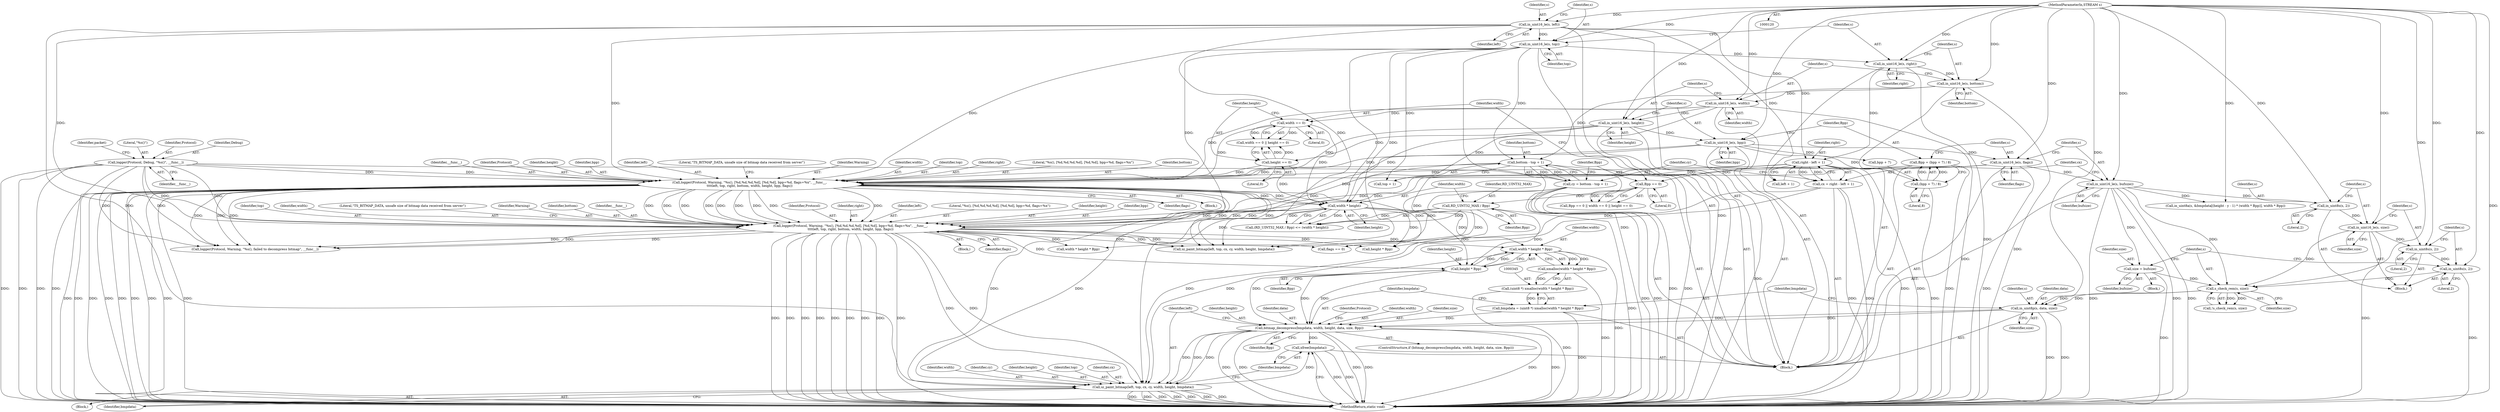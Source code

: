 digraph "0_rdesktop_4dca546d04321a610c1835010b5dad85163b65e1_7@API" {
"1000376" [label="(Call,xfree(bmpdata))"];
"1000361" [label="(Call,ui_paint_bitmap(left, top, cx, cy, width, height, bmpdata))"];
"1000235" [label="(Call,logger(Protocol, Warning, \"%s(), [%d,%d,%d,%d], [%d,%d], bpp=%d, flags=%x\", __func__,\n\t\t\t\tleft, top, right, bottom, width, height, bpp, flags))"];
"1000209" [label="(Call,logger(Protocol, Warning, \"%s(), [%d,%d,%d,%d], [%d,%d], bpp=%d, flags=%x\", __func__,\n\t\t\t\tleft, top, right, bottom, width, height, bpp, flags))"];
"1000138" [label="(Call,logger(Protocol, Debug, \"%s()\", __func__))"];
"1000148" [label="(Call,in_uint16_le(s, left))"];
"1000121" [label="(MethodParameterIn,STREAM s)"];
"1000151" [label="(Call,in_uint16_le(s, top))"];
"1000184" [label="(Call,right - left + 1)"];
"1000154" [label="(Call,in_uint16_le(s, right))"];
"1000191" [label="(Call,bottom - top + 1)"];
"1000157" [label="(Call,in_uint16_le(s, bottom))"];
"1000202" [label="(Call,width == 0)"];
"1000160" [label="(Call,in_uint16_le(s, width))"];
"1000205" [label="(Call,height == 0)"];
"1000163" [label="(Call,in_uint16_le(s, height))"];
"1000166" [label="(Call,in_uint16_le(s, bpp))"];
"1000176" [label="(Call,in_uint16_le(s, flags))"];
"1000231" [label="(Call,width * height)"];
"1000182" [label="(Call,cx = right - left + 1)"];
"1000189" [label="(Call,cy = bottom - top + 1)"];
"1000353" [label="(Call,bitmap_decompress(bmpdata, width, height, data, size, Bpp))"];
"1000342" [label="(Call,bmpdata = (uint8 *) xmalloc(width * height * Bpp))"];
"1000344" [label="(Call,(uint8 *) xmalloc(width * height * Bpp))"];
"1000346" [label="(Call,xmalloc(width * height * Bpp))"];
"1000347" [label="(Call,width * height * Bpp)"];
"1000349" [label="(Call,height * Bpp)"];
"1000228" [label="(Call,RD_UINT32_MAX / Bpp)"];
"1000198" [label="(Call,Bpp == 0)"];
"1000169" [label="(Call,Bpp = (bpp + 7) / 8)"];
"1000171" [label="(Call,(bpp + 7) / 8)"];
"1000338" [label="(Call,in_uint8p(s, data, size))"];
"1000330" [label="(Call,s_check_rem(s, size))"];
"1000325" [label="(Call,in_uint8s(s, 2))"];
"1000322" [label="(Call,in_uint8s(s, 2))"];
"1000319" [label="(Call,in_uint16_le(s, size))"];
"1000316" [label="(Call,in_uint8s(s, 2))"];
"1000179" [label="(Call,in_uint16_le(s, bufsize))"];
"1000311" [label="(Call,size = bufsize)"];
"1000246" [label="(Identifier,bpp)"];
"1000244" [label="(Identifier,width)"];
"1000175" [label="(Literal,8)"];
"1000249" [label="(Literal,\"TS_BITMAP_DATA, unsafe size of bitmap data received from server\")"];
"1000354" [label="(Identifier,bmpdata)"];
"1000228" [label="(Call,RD_UINT32_MAX / Bpp)"];
"1000180" [label="(Identifier,s)"];
"1000142" [label="(Identifier,__func__)"];
"1000363" [label="(Identifier,top)"];
"1000140" [label="(Identifier,Debug)"];
"1000330" [label="(Call,s_check_rem(s, size))"];
"1000153" [label="(Identifier,top)"];
"1000235" [label="(Call,logger(Protocol, Warning, \"%s(), [%d,%d,%d,%d], [%d,%d], bpp=%d, flags=%x\", __func__,\n\t\t\t\tleft, top, right, bottom, width, height, bpp, flags))"];
"1000155" [label="(Identifier,s)"];
"1000177" [label="(Identifier,s)"];
"1000150" [label="(Identifier,left)"];
"1000317" [label="(Identifier,s)"];
"1000216" [label="(Identifier,right)"];
"1000192" [label="(Identifier,bottom)"];
"1000239" [label="(Identifier,__func__)"];
"1000351" [label="(Identifier,Bpp)"];
"1000169" [label="(Call,Bpp = (bpp + 7) / 8)"];
"1000331" [label="(Identifier,s)"];
"1000198" [label="(Call,Bpp == 0)"];
"1000378" [label="(MethodReturn,static void)"];
"1000145" [label="(Identifier,packet)"];
"1000340" [label="(Identifier,data)"];
"1000342" [label="(Call,bmpdata = (uint8 *) xmalloc(width * height * Bpp))"];
"1000364" [label="(Identifier,cx)"];
"1000189" [label="(Call,cy = bottom - top + 1)"];
"1000193" [label="(Call,top + 1)"];
"1000241" [label="(Identifier,top)"];
"1000212" [label="(Literal,\"%s(), [%d,%d,%d,%d], [%d,%d], bpp=%d, flags=%x\")"];
"1000318" [label="(Literal,2)"];
"1000236" [label="(Identifier,Protocol)"];
"1000217" [label="(Identifier,bottom)"];
"1000166" [label="(Call,in_uint16_le(s, bpp))"];
"1000181" [label="(Identifier,bufsize)"];
"1000121" [label="(MethodParameterIn,STREAM s)"];
"1000182" [label="(Call,cx = right - left + 1)"];
"1000213" [label="(Identifier,__func__)"];
"1000210" [label="(Identifier,Protocol)"];
"1000350" [label="(Identifier,height)"];
"1000320" [label="(Identifier,s)"];
"1000344" [label="(Call,(uint8 *) xmalloc(width * height * Bpp))"];
"1000141" [label="(Literal,\"%s()\")"];
"1000162" [label="(Identifier,width)"];
"1000183" [label="(Identifier,cx)"];
"1000156" [label="(Identifier,right)"];
"1000242" [label="(Identifier,right)"];
"1000163" [label="(Call,in_uint16_le(s, height))"];
"1000265" [label="(Call,height * Bpp)"];
"1000325" [label="(Call,in_uint8s(s, 2))"];
"1000203" [label="(Identifier,width)"];
"1000312" [label="(Identifier,size)"];
"1000346" [label="(Call,xmalloc(width * height * Bpp))"];
"1000176" [label="(Call,in_uint16_le(s, flags))"];
"1000233" [label="(Identifier,height)"];
"1000219" [label="(Identifier,height)"];
"1000232" [label="(Identifier,width)"];
"1000209" [label="(Call,logger(Protocol, Warning, \"%s(), [%d,%d,%d,%d], [%d,%d], bpp=%d, flags=%x\", __func__,\n\t\t\t\tleft, top, right, bottom, width, height, bpp, flags))"];
"1000240" [label="(Identifier,left)"];
"1000185" [label="(Identifier,right)"];
"1000229" [label="(Identifier,RD_UINT32_MAX)"];
"1000366" [label="(Identifier,width)"];
"1000376" [label="(Call,xfree(bmpdata))"];
"1000220" [label="(Identifier,bpp)"];
"1000152" [label="(Identifier,s)"];
"1000207" [label="(Literal,0)"];
"1000238" [label="(Literal,\"%s(), [%d,%d,%d,%d], [%d,%d], bpp=%d, flags=%x\")"];
"1000324" [label="(Literal,2)"];
"1000199" [label="(Identifier,Bpp)"];
"1000341" [label="(Identifier,size)"];
"1000263" [label="(Call,width * height * Bpp)"];
"1000158" [label="(Identifier,s)"];
"1000214" [label="(Identifier,left)"];
"1000204" [label="(Literal,0)"];
"1000234" [label="(Block,)"];
"1000295" [label="(Call,ui_paint_bitmap(left, top, cx, cy, width, height, bmpdata))"];
"1000191" [label="(Call,bottom - top + 1)"];
"1000171" [label="(Call,(bpp + 7) / 8)"];
"1000352" [label="(ControlStructure,if (bitmap_decompress(bmpdata, width, height, data, size, Bpp)))"];
"1000365" [label="(Identifier,cy)"];
"1000327" [label="(Literal,2)"];
"1000154" [label="(Call,in_uint16_le(s, right))"];
"1000362" [label="(Identifier,left)"];
"1000138" [label="(Call,logger(Protocol, Debug, \"%s()\", __func__))"];
"1000237" [label="(Identifier,Warning)"];
"1000323" [label="(Identifier,s)"];
"1000315" [label="(Block,)"];
"1000353" [label="(Call,bitmap_decompress(bmpdata, width, height, data, size, Bpp))"];
"1000170" [label="(Identifier,Bpp)"];
"1000253" [label="(Call,flags == 0)"];
"1000223" [label="(Literal,\"TS_BITMAP_DATA, unsafe size of bitmap data received from server\")"];
"1000151" [label="(Call,in_uint16_le(s, top))"];
"1000206" [label="(Identifier,height)"];
"1000164" [label="(Identifier,s)"];
"1000311" [label="(Call,size = bufsize)"];
"1000347" [label="(Call,width * height * Bpp)"];
"1000349" [label="(Call,height * Bpp)"];
"1000356" [label="(Identifier,height)"];
"1000357" [label="(Identifier,data)"];
"1000310" [label="(Block,)"];
"1000165" [label="(Identifier,height)"];
"1000202" [label="(Call,width == 0)"];
"1000211" [label="(Identifier,Warning)"];
"1000197" [label="(Call,Bpp == 0 || width == 0 || height == 0)"];
"1000149" [label="(Identifier,s)"];
"1000339" [label="(Identifier,s)"];
"1000371" [label="(Call,logger(Protocol, Warning, \"%s(), failed to decompress bitmap\", __func__))"];
"1000367" [label="(Identifier,height)"];
"1000122" [label="(Block,)"];
"1000326" [label="(Identifier,s)"];
"1000231" [label="(Call,width * height)"];
"1000329" [label="(Call,!s_check_rem(s, size))"];
"1000167" [label="(Identifier,s)"];
"1000360" [label="(Block,)"];
"1000148" [label="(Call,in_uint16_le(s, left))"];
"1000243" [label="(Identifier,bottom)"];
"1000338" [label="(Call,in_uint8p(s, data, size))"];
"1000361" [label="(Call,ui_paint_bitmap(left, top, cx, cy, width, height, bmpdata))"];
"1000190" [label="(Identifier,cy)"];
"1000372" [label="(Identifier,Protocol)"];
"1000157" [label="(Call,in_uint16_le(s, bottom))"];
"1000321" [label="(Identifier,size)"];
"1000200" [label="(Literal,0)"];
"1000168" [label="(Identifier,bpp)"];
"1000316" [label="(Call,in_uint8s(s, 2))"];
"1000348" [label="(Identifier,width)"];
"1000227" [label="(Call,(RD_UINT32_MAX / Bpp) <= (width * height))"];
"1000186" [label="(Call,left + 1)"];
"1000319" [label="(Call,in_uint16_le(s, size))"];
"1000161" [label="(Identifier,s)"];
"1000359" [label="(Identifier,Bpp)"];
"1000332" [label="(Identifier,size)"];
"1000172" [label="(Call,bpp + 7)"];
"1000160" [label="(Call,in_uint16_le(s, width))"];
"1000355" [label="(Identifier,width)"];
"1000377" [label="(Identifier,bmpdata)"];
"1000221" [label="(Identifier,flags)"];
"1000230" [label="(Identifier,Bpp)"];
"1000313" [label="(Identifier,bufsize)"];
"1000184" [label="(Call,right - left + 1)"];
"1000201" [label="(Call,width == 0 || height == 0)"];
"1000178" [label="(Identifier,flags)"];
"1000139" [label="(Identifier,Protocol)"];
"1000247" [label="(Identifier,flags)"];
"1000322" [label="(Call,in_uint8s(s, 2))"];
"1000278" [label="(Call,in_uint8a(s, &bmpdata[(height - y - 1) * (width * Bpp)], width * Bpp))"];
"1000159" [label="(Identifier,bottom)"];
"1000245" [label="(Identifier,height)"];
"1000343" [label="(Identifier,bmpdata)"];
"1000208" [label="(Block,)"];
"1000218" [label="(Identifier,width)"];
"1000179" [label="(Call,in_uint16_le(s, bufsize))"];
"1000205" [label="(Call,height == 0)"];
"1000368" [label="(Identifier,bmpdata)"];
"1000358" [label="(Identifier,size)"];
"1000215" [label="(Identifier,top)"];
"1000376" -> "1000122"  [label="AST: "];
"1000376" -> "1000377"  [label="CFG: "];
"1000377" -> "1000376"  [label="AST: "];
"1000378" -> "1000376"  [label="CFG: "];
"1000376" -> "1000378"  [label="DDG: "];
"1000376" -> "1000378"  [label="DDG: "];
"1000361" -> "1000376"  [label="DDG: "];
"1000353" -> "1000376"  [label="DDG: "];
"1000361" -> "1000360"  [label="AST: "];
"1000361" -> "1000368"  [label="CFG: "];
"1000362" -> "1000361"  [label="AST: "];
"1000363" -> "1000361"  [label="AST: "];
"1000364" -> "1000361"  [label="AST: "];
"1000365" -> "1000361"  [label="AST: "];
"1000366" -> "1000361"  [label="AST: "];
"1000367" -> "1000361"  [label="AST: "];
"1000368" -> "1000361"  [label="AST: "];
"1000377" -> "1000361"  [label="CFG: "];
"1000361" -> "1000378"  [label="DDG: "];
"1000361" -> "1000378"  [label="DDG: "];
"1000361" -> "1000378"  [label="DDG: "];
"1000361" -> "1000378"  [label="DDG: "];
"1000361" -> "1000378"  [label="DDG: "];
"1000361" -> "1000378"  [label="DDG: "];
"1000361" -> "1000378"  [label="DDG: "];
"1000235" -> "1000361"  [label="DDG: "];
"1000235" -> "1000361"  [label="DDG: "];
"1000209" -> "1000361"  [label="DDG: "];
"1000209" -> "1000361"  [label="DDG: "];
"1000148" -> "1000361"  [label="DDG: "];
"1000151" -> "1000361"  [label="DDG: "];
"1000182" -> "1000361"  [label="DDG: "];
"1000189" -> "1000361"  [label="DDG: "];
"1000353" -> "1000361"  [label="DDG: "];
"1000353" -> "1000361"  [label="DDG: "];
"1000353" -> "1000361"  [label="DDG: "];
"1000235" -> "1000234"  [label="AST: "];
"1000235" -> "1000247"  [label="CFG: "];
"1000236" -> "1000235"  [label="AST: "];
"1000237" -> "1000235"  [label="AST: "];
"1000238" -> "1000235"  [label="AST: "];
"1000239" -> "1000235"  [label="AST: "];
"1000240" -> "1000235"  [label="AST: "];
"1000241" -> "1000235"  [label="AST: "];
"1000242" -> "1000235"  [label="AST: "];
"1000243" -> "1000235"  [label="AST: "];
"1000244" -> "1000235"  [label="AST: "];
"1000245" -> "1000235"  [label="AST: "];
"1000246" -> "1000235"  [label="AST: "];
"1000247" -> "1000235"  [label="AST: "];
"1000249" -> "1000235"  [label="CFG: "];
"1000235" -> "1000378"  [label="DDG: "];
"1000235" -> "1000378"  [label="DDG: "];
"1000235" -> "1000378"  [label="DDG: "];
"1000235" -> "1000378"  [label="DDG: "];
"1000235" -> "1000378"  [label="DDG: "];
"1000235" -> "1000378"  [label="DDG: "];
"1000235" -> "1000378"  [label="DDG: "];
"1000235" -> "1000378"  [label="DDG: "];
"1000235" -> "1000378"  [label="DDG: "];
"1000209" -> "1000235"  [label="DDG: "];
"1000209" -> "1000235"  [label="DDG: "];
"1000209" -> "1000235"  [label="DDG: "];
"1000209" -> "1000235"  [label="DDG: "];
"1000209" -> "1000235"  [label="DDG: "];
"1000209" -> "1000235"  [label="DDG: "];
"1000209" -> "1000235"  [label="DDG: "];
"1000209" -> "1000235"  [label="DDG: "];
"1000209" -> "1000235"  [label="DDG: "];
"1000138" -> "1000235"  [label="DDG: "];
"1000138" -> "1000235"  [label="DDG: "];
"1000148" -> "1000235"  [label="DDG: "];
"1000151" -> "1000235"  [label="DDG: "];
"1000184" -> "1000235"  [label="DDG: "];
"1000191" -> "1000235"  [label="DDG: "];
"1000231" -> "1000235"  [label="DDG: "];
"1000231" -> "1000235"  [label="DDG: "];
"1000166" -> "1000235"  [label="DDG: "];
"1000176" -> "1000235"  [label="DDG: "];
"1000235" -> "1000253"  [label="DDG: "];
"1000235" -> "1000263"  [label="DDG: "];
"1000235" -> "1000265"  [label="DDG: "];
"1000235" -> "1000295"  [label="DDG: "];
"1000235" -> "1000295"  [label="DDG: "];
"1000235" -> "1000347"  [label="DDG: "];
"1000235" -> "1000349"  [label="DDG: "];
"1000235" -> "1000371"  [label="DDG: "];
"1000235" -> "1000371"  [label="DDG: "];
"1000235" -> "1000371"  [label="DDG: "];
"1000209" -> "1000208"  [label="AST: "];
"1000209" -> "1000221"  [label="CFG: "];
"1000210" -> "1000209"  [label="AST: "];
"1000211" -> "1000209"  [label="AST: "];
"1000212" -> "1000209"  [label="AST: "];
"1000213" -> "1000209"  [label="AST: "];
"1000214" -> "1000209"  [label="AST: "];
"1000215" -> "1000209"  [label="AST: "];
"1000216" -> "1000209"  [label="AST: "];
"1000217" -> "1000209"  [label="AST: "];
"1000218" -> "1000209"  [label="AST: "];
"1000219" -> "1000209"  [label="AST: "];
"1000220" -> "1000209"  [label="AST: "];
"1000221" -> "1000209"  [label="AST: "];
"1000223" -> "1000209"  [label="CFG: "];
"1000209" -> "1000378"  [label="DDG: "];
"1000209" -> "1000378"  [label="DDG: "];
"1000209" -> "1000378"  [label="DDG: "];
"1000209" -> "1000378"  [label="DDG: "];
"1000209" -> "1000378"  [label="DDG: "];
"1000209" -> "1000378"  [label="DDG: "];
"1000209" -> "1000378"  [label="DDG: "];
"1000209" -> "1000378"  [label="DDG: "];
"1000209" -> "1000378"  [label="DDG: "];
"1000138" -> "1000209"  [label="DDG: "];
"1000138" -> "1000209"  [label="DDG: "];
"1000148" -> "1000209"  [label="DDG: "];
"1000151" -> "1000209"  [label="DDG: "];
"1000184" -> "1000209"  [label="DDG: "];
"1000191" -> "1000209"  [label="DDG: "];
"1000202" -> "1000209"  [label="DDG: "];
"1000160" -> "1000209"  [label="DDG: "];
"1000205" -> "1000209"  [label="DDG: "];
"1000163" -> "1000209"  [label="DDG: "];
"1000166" -> "1000209"  [label="DDG: "];
"1000176" -> "1000209"  [label="DDG: "];
"1000209" -> "1000231"  [label="DDG: "];
"1000209" -> "1000231"  [label="DDG: "];
"1000209" -> "1000253"  [label="DDG: "];
"1000209" -> "1000295"  [label="DDG: "];
"1000209" -> "1000295"  [label="DDG: "];
"1000209" -> "1000371"  [label="DDG: "];
"1000209" -> "1000371"  [label="DDG: "];
"1000209" -> "1000371"  [label="DDG: "];
"1000138" -> "1000122"  [label="AST: "];
"1000138" -> "1000142"  [label="CFG: "];
"1000139" -> "1000138"  [label="AST: "];
"1000140" -> "1000138"  [label="AST: "];
"1000141" -> "1000138"  [label="AST: "];
"1000142" -> "1000138"  [label="AST: "];
"1000145" -> "1000138"  [label="CFG: "];
"1000138" -> "1000378"  [label="DDG: "];
"1000138" -> "1000378"  [label="DDG: "];
"1000138" -> "1000378"  [label="DDG: "];
"1000138" -> "1000378"  [label="DDG: "];
"1000138" -> "1000371"  [label="DDG: "];
"1000138" -> "1000371"  [label="DDG: "];
"1000148" -> "1000122"  [label="AST: "];
"1000148" -> "1000150"  [label="CFG: "];
"1000149" -> "1000148"  [label="AST: "];
"1000150" -> "1000148"  [label="AST: "];
"1000152" -> "1000148"  [label="CFG: "];
"1000148" -> "1000378"  [label="DDG: "];
"1000121" -> "1000148"  [label="DDG: "];
"1000148" -> "1000151"  [label="DDG: "];
"1000148" -> "1000184"  [label="DDG: "];
"1000148" -> "1000186"  [label="DDG: "];
"1000148" -> "1000295"  [label="DDG: "];
"1000121" -> "1000120"  [label="AST: "];
"1000121" -> "1000378"  [label="DDG: "];
"1000121" -> "1000151"  [label="DDG: "];
"1000121" -> "1000154"  [label="DDG: "];
"1000121" -> "1000157"  [label="DDG: "];
"1000121" -> "1000160"  [label="DDG: "];
"1000121" -> "1000163"  [label="DDG: "];
"1000121" -> "1000166"  [label="DDG: "];
"1000121" -> "1000176"  [label="DDG: "];
"1000121" -> "1000179"  [label="DDG: "];
"1000121" -> "1000278"  [label="DDG: "];
"1000121" -> "1000316"  [label="DDG: "];
"1000121" -> "1000319"  [label="DDG: "];
"1000121" -> "1000322"  [label="DDG: "];
"1000121" -> "1000325"  [label="DDG: "];
"1000121" -> "1000330"  [label="DDG: "];
"1000121" -> "1000338"  [label="DDG: "];
"1000151" -> "1000122"  [label="AST: "];
"1000151" -> "1000153"  [label="CFG: "];
"1000152" -> "1000151"  [label="AST: "];
"1000153" -> "1000151"  [label="AST: "];
"1000155" -> "1000151"  [label="CFG: "];
"1000151" -> "1000378"  [label="DDG: "];
"1000151" -> "1000154"  [label="DDG: "];
"1000151" -> "1000191"  [label="DDG: "];
"1000151" -> "1000193"  [label="DDG: "];
"1000151" -> "1000295"  [label="DDG: "];
"1000184" -> "1000182"  [label="AST: "];
"1000184" -> "1000186"  [label="CFG: "];
"1000185" -> "1000184"  [label="AST: "];
"1000186" -> "1000184"  [label="AST: "];
"1000182" -> "1000184"  [label="CFG: "];
"1000184" -> "1000378"  [label="DDG: "];
"1000184" -> "1000378"  [label="DDG: "];
"1000184" -> "1000182"  [label="DDG: "];
"1000184" -> "1000182"  [label="DDG: "];
"1000154" -> "1000184"  [label="DDG: "];
"1000154" -> "1000122"  [label="AST: "];
"1000154" -> "1000156"  [label="CFG: "];
"1000155" -> "1000154"  [label="AST: "];
"1000156" -> "1000154"  [label="AST: "];
"1000158" -> "1000154"  [label="CFG: "];
"1000154" -> "1000378"  [label="DDG: "];
"1000154" -> "1000157"  [label="DDG: "];
"1000191" -> "1000189"  [label="AST: "];
"1000191" -> "1000193"  [label="CFG: "];
"1000192" -> "1000191"  [label="AST: "];
"1000193" -> "1000191"  [label="AST: "];
"1000189" -> "1000191"  [label="CFG: "];
"1000191" -> "1000378"  [label="DDG: "];
"1000191" -> "1000378"  [label="DDG: "];
"1000191" -> "1000189"  [label="DDG: "];
"1000191" -> "1000189"  [label="DDG: "];
"1000157" -> "1000191"  [label="DDG: "];
"1000157" -> "1000122"  [label="AST: "];
"1000157" -> "1000159"  [label="CFG: "];
"1000158" -> "1000157"  [label="AST: "];
"1000159" -> "1000157"  [label="AST: "];
"1000161" -> "1000157"  [label="CFG: "];
"1000157" -> "1000378"  [label="DDG: "];
"1000157" -> "1000160"  [label="DDG: "];
"1000202" -> "1000201"  [label="AST: "];
"1000202" -> "1000204"  [label="CFG: "];
"1000203" -> "1000202"  [label="AST: "];
"1000204" -> "1000202"  [label="AST: "];
"1000206" -> "1000202"  [label="CFG: "];
"1000201" -> "1000202"  [label="CFG: "];
"1000202" -> "1000201"  [label="DDG: "];
"1000202" -> "1000201"  [label="DDG: "];
"1000160" -> "1000202"  [label="DDG: "];
"1000202" -> "1000231"  [label="DDG: "];
"1000160" -> "1000122"  [label="AST: "];
"1000160" -> "1000162"  [label="CFG: "];
"1000161" -> "1000160"  [label="AST: "];
"1000162" -> "1000160"  [label="AST: "];
"1000164" -> "1000160"  [label="CFG: "];
"1000160" -> "1000378"  [label="DDG: "];
"1000160" -> "1000163"  [label="DDG: "];
"1000160" -> "1000231"  [label="DDG: "];
"1000205" -> "1000201"  [label="AST: "];
"1000205" -> "1000207"  [label="CFG: "];
"1000206" -> "1000205"  [label="AST: "];
"1000207" -> "1000205"  [label="AST: "];
"1000201" -> "1000205"  [label="CFG: "];
"1000205" -> "1000201"  [label="DDG: "];
"1000205" -> "1000201"  [label="DDG: "];
"1000163" -> "1000205"  [label="DDG: "];
"1000205" -> "1000231"  [label="DDG: "];
"1000163" -> "1000122"  [label="AST: "];
"1000163" -> "1000165"  [label="CFG: "];
"1000164" -> "1000163"  [label="AST: "];
"1000165" -> "1000163"  [label="AST: "];
"1000167" -> "1000163"  [label="CFG: "];
"1000163" -> "1000378"  [label="DDG: "];
"1000163" -> "1000166"  [label="DDG: "];
"1000163" -> "1000231"  [label="DDG: "];
"1000166" -> "1000122"  [label="AST: "];
"1000166" -> "1000168"  [label="CFG: "];
"1000167" -> "1000166"  [label="AST: "];
"1000168" -> "1000166"  [label="AST: "];
"1000170" -> "1000166"  [label="CFG: "];
"1000166" -> "1000378"  [label="DDG: "];
"1000166" -> "1000171"  [label="DDG: "];
"1000166" -> "1000172"  [label="DDG: "];
"1000166" -> "1000176"  [label="DDG: "];
"1000176" -> "1000122"  [label="AST: "];
"1000176" -> "1000178"  [label="CFG: "];
"1000177" -> "1000176"  [label="AST: "];
"1000178" -> "1000176"  [label="AST: "];
"1000180" -> "1000176"  [label="CFG: "];
"1000176" -> "1000378"  [label="DDG: "];
"1000176" -> "1000179"  [label="DDG: "];
"1000176" -> "1000253"  [label="DDG: "];
"1000231" -> "1000227"  [label="AST: "];
"1000231" -> "1000233"  [label="CFG: "];
"1000232" -> "1000231"  [label="AST: "];
"1000233" -> "1000231"  [label="AST: "];
"1000227" -> "1000231"  [label="CFG: "];
"1000231" -> "1000227"  [label="DDG: "];
"1000231" -> "1000227"  [label="DDG: "];
"1000231" -> "1000263"  [label="DDG: "];
"1000231" -> "1000265"  [label="DDG: "];
"1000231" -> "1000347"  [label="DDG: "];
"1000231" -> "1000349"  [label="DDG: "];
"1000182" -> "1000122"  [label="AST: "];
"1000183" -> "1000182"  [label="AST: "];
"1000190" -> "1000182"  [label="CFG: "];
"1000182" -> "1000378"  [label="DDG: "];
"1000182" -> "1000378"  [label="DDG: "];
"1000182" -> "1000295"  [label="DDG: "];
"1000189" -> "1000122"  [label="AST: "];
"1000190" -> "1000189"  [label="AST: "];
"1000199" -> "1000189"  [label="CFG: "];
"1000189" -> "1000378"  [label="DDG: "];
"1000189" -> "1000378"  [label="DDG: "];
"1000189" -> "1000295"  [label="DDG: "];
"1000353" -> "1000352"  [label="AST: "];
"1000353" -> "1000359"  [label="CFG: "];
"1000354" -> "1000353"  [label="AST: "];
"1000355" -> "1000353"  [label="AST: "];
"1000356" -> "1000353"  [label="AST: "];
"1000357" -> "1000353"  [label="AST: "];
"1000358" -> "1000353"  [label="AST: "];
"1000359" -> "1000353"  [label="AST: "];
"1000362" -> "1000353"  [label="CFG: "];
"1000372" -> "1000353"  [label="CFG: "];
"1000353" -> "1000378"  [label="DDG: "];
"1000353" -> "1000378"  [label="DDG: "];
"1000353" -> "1000378"  [label="DDG: "];
"1000353" -> "1000378"  [label="DDG: "];
"1000353" -> "1000378"  [label="DDG: "];
"1000353" -> "1000378"  [label="DDG: "];
"1000342" -> "1000353"  [label="DDG: "];
"1000347" -> "1000353"  [label="DDG: "];
"1000349" -> "1000353"  [label="DDG: "];
"1000349" -> "1000353"  [label="DDG: "];
"1000338" -> "1000353"  [label="DDG: "];
"1000338" -> "1000353"  [label="DDG: "];
"1000342" -> "1000122"  [label="AST: "];
"1000342" -> "1000344"  [label="CFG: "];
"1000343" -> "1000342"  [label="AST: "];
"1000344" -> "1000342"  [label="AST: "];
"1000354" -> "1000342"  [label="CFG: "];
"1000342" -> "1000378"  [label="DDG: "];
"1000344" -> "1000342"  [label="DDG: "];
"1000344" -> "1000346"  [label="CFG: "];
"1000345" -> "1000344"  [label="AST: "];
"1000346" -> "1000344"  [label="AST: "];
"1000344" -> "1000378"  [label="DDG: "];
"1000346" -> "1000344"  [label="DDG: "];
"1000346" -> "1000347"  [label="CFG: "];
"1000347" -> "1000346"  [label="AST: "];
"1000346" -> "1000378"  [label="DDG: "];
"1000347" -> "1000346"  [label="DDG: "];
"1000347" -> "1000346"  [label="DDG: "];
"1000347" -> "1000349"  [label="CFG: "];
"1000348" -> "1000347"  [label="AST: "];
"1000349" -> "1000347"  [label="AST: "];
"1000347" -> "1000378"  [label="DDG: "];
"1000349" -> "1000347"  [label="DDG: "];
"1000349" -> "1000347"  [label="DDG: "];
"1000349" -> "1000351"  [label="CFG: "];
"1000350" -> "1000349"  [label="AST: "];
"1000351" -> "1000349"  [label="AST: "];
"1000228" -> "1000349"  [label="DDG: "];
"1000228" -> "1000227"  [label="AST: "];
"1000228" -> "1000230"  [label="CFG: "];
"1000229" -> "1000228"  [label="AST: "];
"1000230" -> "1000228"  [label="AST: "];
"1000232" -> "1000228"  [label="CFG: "];
"1000228" -> "1000378"  [label="DDG: "];
"1000228" -> "1000227"  [label="DDG: "];
"1000228" -> "1000227"  [label="DDG: "];
"1000198" -> "1000228"  [label="DDG: "];
"1000228" -> "1000265"  [label="DDG: "];
"1000198" -> "1000197"  [label="AST: "];
"1000198" -> "1000200"  [label="CFG: "];
"1000199" -> "1000198"  [label="AST: "];
"1000200" -> "1000198"  [label="AST: "];
"1000203" -> "1000198"  [label="CFG: "];
"1000197" -> "1000198"  [label="CFG: "];
"1000198" -> "1000197"  [label="DDG: "];
"1000198" -> "1000197"  [label="DDG: "];
"1000169" -> "1000198"  [label="DDG: "];
"1000169" -> "1000122"  [label="AST: "];
"1000169" -> "1000171"  [label="CFG: "];
"1000170" -> "1000169"  [label="AST: "];
"1000171" -> "1000169"  [label="AST: "];
"1000177" -> "1000169"  [label="CFG: "];
"1000169" -> "1000378"  [label="DDG: "];
"1000171" -> "1000169"  [label="DDG: "];
"1000171" -> "1000169"  [label="DDG: "];
"1000171" -> "1000175"  [label="CFG: "];
"1000172" -> "1000171"  [label="AST: "];
"1000175" -> "1000171"  [label="AST: "];
"1000171" -> "1000378"  [label="DDG: "];
"1000338" -> "1000122"  [label="AST: "];
"1000338" -> "1000341"  [label="CFG: "];
"1000339" -> "1000338"  [label="AST: "];
"1000340" -> "1000338"  [label="AST: "];
"1000341" -> "1000338"  [label="AST: "];
"1000343" -> "1000338"  [label="CFG: "];
"1000338" -> "1000378"  [label="DDG: "];
"1000338" -> "1000378"  [label="DDG: "];
"1000330" -> "1000338"  [label="DDG: "];
"1000330" -> "1000338"  [label="DDG: "];
"1000330" -> "1000329"  [label="AST: "];
"1000330" -> "1000332"  [label="CFG: "];
"1000331" -> "1000330"  [label="AST: "];
"1000332" -> "1000330"  [label="AST: "];
"1000329" -> "1000330"  [label="CFG: "];
"1000330" -> "1000329"  [label="DDG: "];
"1000330" -> "1000329"  [label="DDG: "];
"1000325" -> "1000330"  [label="DDG: "];
"1000179" -> "1000330"  [label="DDG: "];
"1000311" -> "1000330"  [label="DDG: "];
"1000319" -> "1000330"  [label="DDG: "];
"1000325" -> "1000315"  [label="AST: "];
"1000325" -> "1000327"  [label="CFG: "];
"1000326" -> "1000325"  [label="AST: "];
"1000327" -> "1000325"  [label="AST: "];
"1000331" -> "1000325"  [label="CFG: "];
"1000325" -> "1000378"  [label="DDG: "];
"1000322" -> "1000325"  [label="DDG: "];
"1000322" -> "1000315"  [label="AST: "];
"1000322" -> "1000324"  [label="CFG: "];
"1000323" -> "1000322"  [label="AST: "];
"1000324" -> "1000322"  [label="AST: "];
"1000326" -> "1000322"  [label="CFG: "];
"1000319" -> "1000322"  [label="DDG: "];
"1000319" -> "1000315"  [label="AST: "];
"1000319" -> "1000321"  [label="CFG: "];
"1000320" -> "1000319"  [label="AST: "];
"1000321" -> "1000319"  [label="AST: "];
"1000323" -> "1000319"  [label="CFG: "];
"1000319" -> "1000378"  [label="DDG: "];
"1000316" -> "1000319"  [label="DDG: "];
"1000316" -> "1000315"  [label="AST: "];
"1000316" -> "1000318"  [label="CFG: "];
"1000317" -> "1000316"  [label="AST: "];
"1000318" -> "1000316"  [label="AST: "];
"1000320" -> "1000316"  [label="CFG: "];
"1000179" -> "1000316"  [label="DDG: "];
"1000179" -> "1000122"  [label="AST: "];
"1000179" -> "1000181"  [label="CFG: "];
"1000180" -> "1000179"  [label="AST: "];
"1000181" -> "1000179"  [label="AST: "];
"1000183" -> "1000179"  [label="CFG: "];
"1000179" -> "1000378"  [label="DDG: "];
"1000179" -> "1000378"  [label="DDG: "];
"1000179" -> "1000378"  [label="DDG: "];
"1000179" -> "1000278"  [label="DDG: "];
"1000179" -> "1000311"  [label="DDG: "];
"1000311" -> "1000310"  [label="AST: "];
"1000311" -> "1000313"  [label="CFG: "];
"1000312" -> "1000311"  [label="AST: "];
"1000313" -> "1000311"  [label="AST: "];
"1000331" -> "1000311"  [label="CFG: "];
"1000311" -> "1000378"  [label="DDG: "];
}

